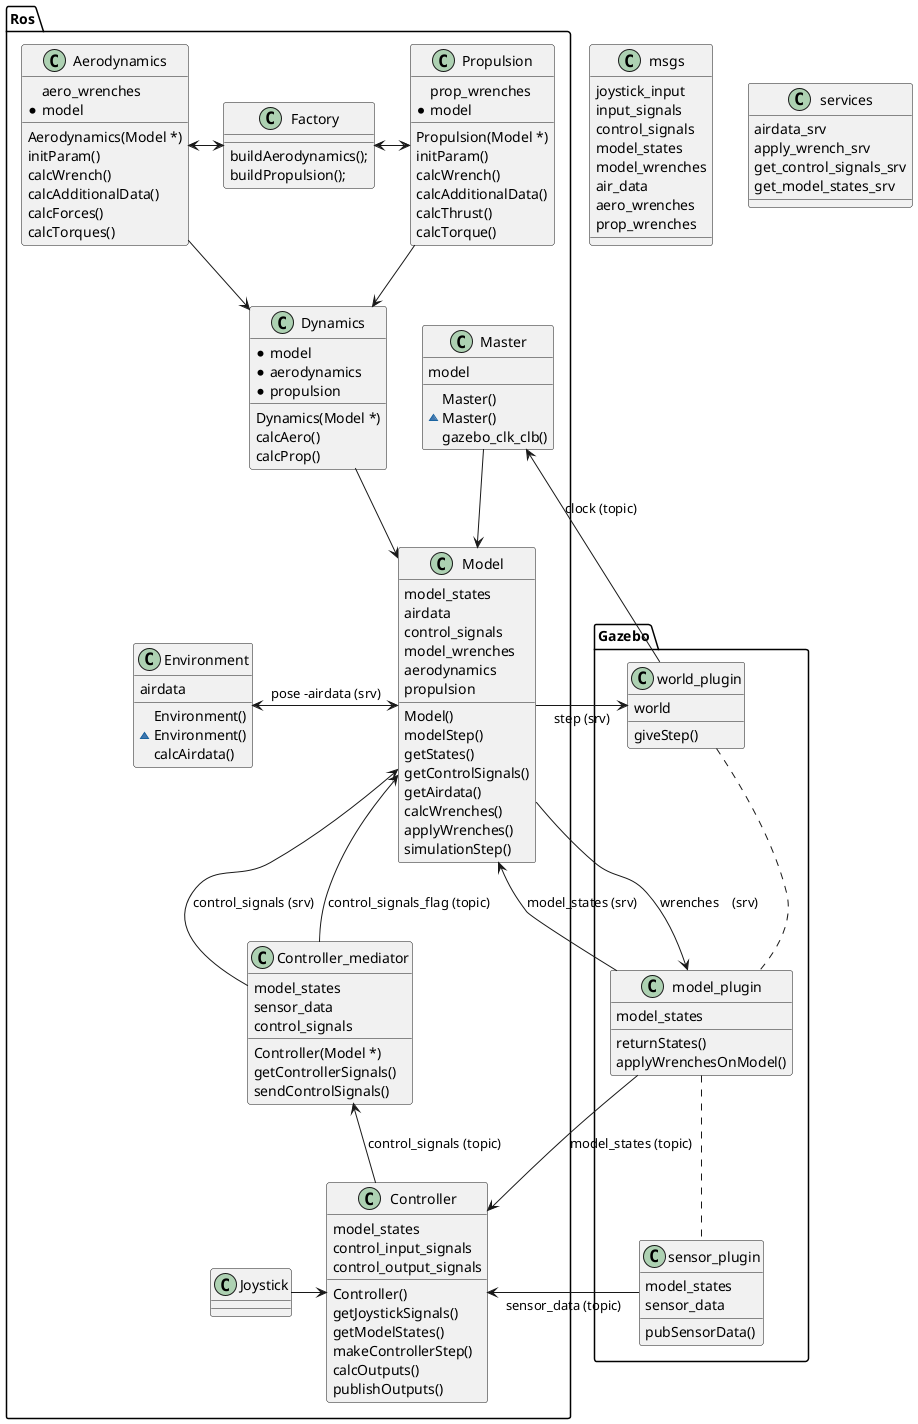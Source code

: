 @startuml

class msgs{
        joystick_input
        input_signals
        control_signals
        model_states
        model_wrenches
        air_data
        aero_wrenches
        prop_wrenches
}

class services{
    airdata_srv
    apply_wrench_srv
    get_control_signals_srv
    get_model_states_srv
}
    
namespace Ros{

    
    class Master{
        model
        Master()
        ~Master()
        gazebo_clk_clb()
    }

    class Model{
        model_states
        airdata
        control_signals
        model_wrenches
        aerodynamics
        propulsion
        Model()
        ' ~Model()
        modelStep()
        getStates()
        getControlSignals()
        getAirdata()
        calcWrenches()
        applyWrenches()
        simulationStep()
    }

    class Aerodynamics{
        aero_wrenches
        *model
        Aerodynamics(Model *)
        ' ~Aerodynamics()
        initParam()
        calcWrench()
        calcAdditionalData()
        calcForces()
        calcTorques()
    }

    class Propulsion{
        prop_wrenches
        *model
        Propulsion(Model *)
        ' ~Propulsion()
        initParam()
        calcWrench()
        calcAdditionalData()
        calcThrust()
        calcTorque()
    }

    class Dynamics{
        *model
        *aerodynamics
        * propulsion
        Dynamics(Model *)
        calcAero()
        calcProp()
    }

    class Factory{
        buildAerodynamics();
        buildPropulsion();
    }
    class Environment{
        airdata
        Environment()
        ~Environment()
        calcAirdata()
    }
    class Controller_mediator{
        model_states
        sensor_data
        control_signals
        Controller(Model *)
        ' ~Controller()
        getControllerSignals()
        sendControlSignals()
    }

    class Controller{
        model_states
        control_input_signals
        control_output_signals
        Controller() 
        getJoystickSignals()
        getModelStates()
        makeControllerStep()
        calcOutputs()
        publishOutputs()
    }
}



namespace Gazebo{
    class world_plugin{
        world
        ' camera_view()
        giveStep()
    }
    
    class model_plugin{
        model_states
        returnStates()
        applyWrenchesOnModel()
    }

    class sensor_plugin{
        model_states
        sensor_data
        pubSensorData()
    }
}


Ros.Master --> Ros.Model
Ros.Controller_mediator --> Ros.Model : control_signals_flag (topic)
Ros.Propulsion --> Ros.Dynamics
Ros.Dynamics --> Ros.Model
Ros.Environment <-> Ros.Model : pose -airdata (srv)
Ros.Aerodynamics --> Ros.Dynamics
Gazebo.model_plugin <-- Ros.Model : wrenches    (srv)
Ros.Model <- Gazebo.model_plugin : model_states (srv)
Ros.Controller <- Gazebo.sensor_plugin :sensor_data (topic)
Ros.Model -> Gazebo.world_plugin : step (srv)
Ros.Model <-- Ros.Controller_mediator : control_signals (srv)
Gazebo.world_plugin --> Ros.Master : clock (topic)
Ros.Controller_mediator <-- Ros.Controller :control_signals (topic)
Ros.Controller <- Gazebo.model_plugin :model_states (topic)
Gazebo.world_plugin .. Gazebo.model_plugin
Gazebo.model_plugin .. Gazebo.sensor_plugin
Ros.Joystick -> Ros.Controller
Ros.Factory <-> Ros.Propulsion
Ros.Aerodynamics <-> Ros.Factory
@enduml
